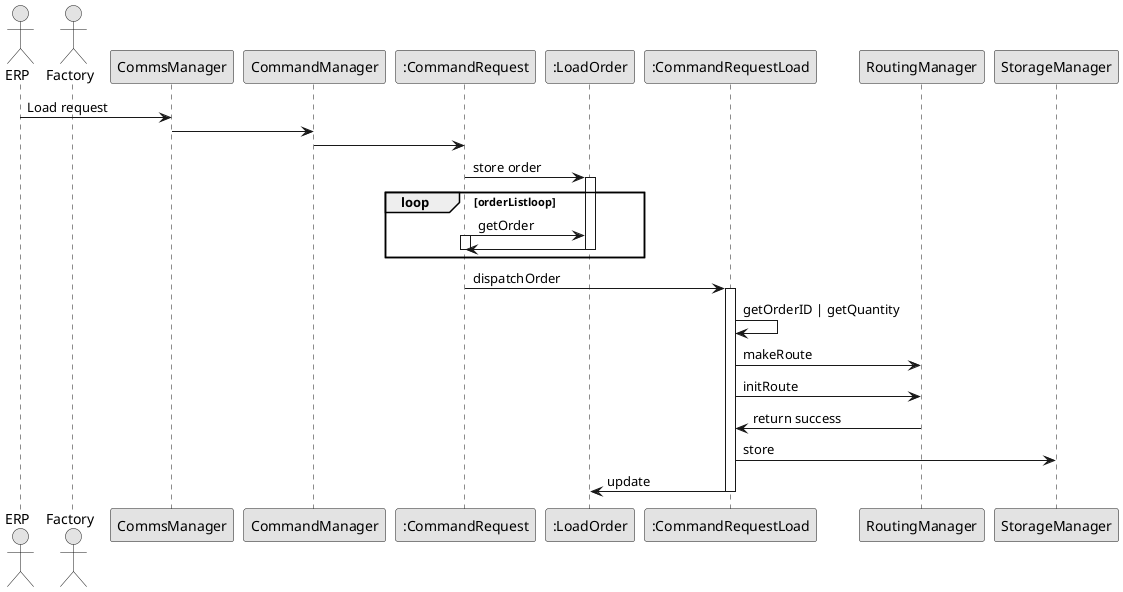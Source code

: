 @startuml

skinparam linetype ortho
skinparam Monochrome true
skinparam classAttributeIconSize 0

Actor ERP
Actor Factory
ERP ->CommsManager: Load request
CommsManager->CommandManager: 

CommandManager->":CommandRequest": 

":CommandRequest"->":LoadOrder":store order
activate ":LoadOrder"


loop orderListloop

":CommandRequest"->":LoadOrder":getOrder
activate ":CommandRequest"
":LoadOrder"->":CommandRequest":
deactivate ":CommandRequest"
deactivate ":LoadOrder"


end

":CommandRequest"->":CommandRequestLoad":dispatchOrder
activate ":CommandRequestLoad"
":CommandRequestLoad"->":CommandRequestLoad": getOrderID | getQuantity

":CommandRequestLoad"->RoutingManager:makeRoute 

":CommandRequestLoad"->RoutingManager:initRoute   

RoutingManager->":CommandRequestLoad": return success

":CommandRequestLoad"->StorageManager: store

":CommandRequestLoad"->":LoadOrder":update
deactivate ":CommandRequestLoad"

@enduml
